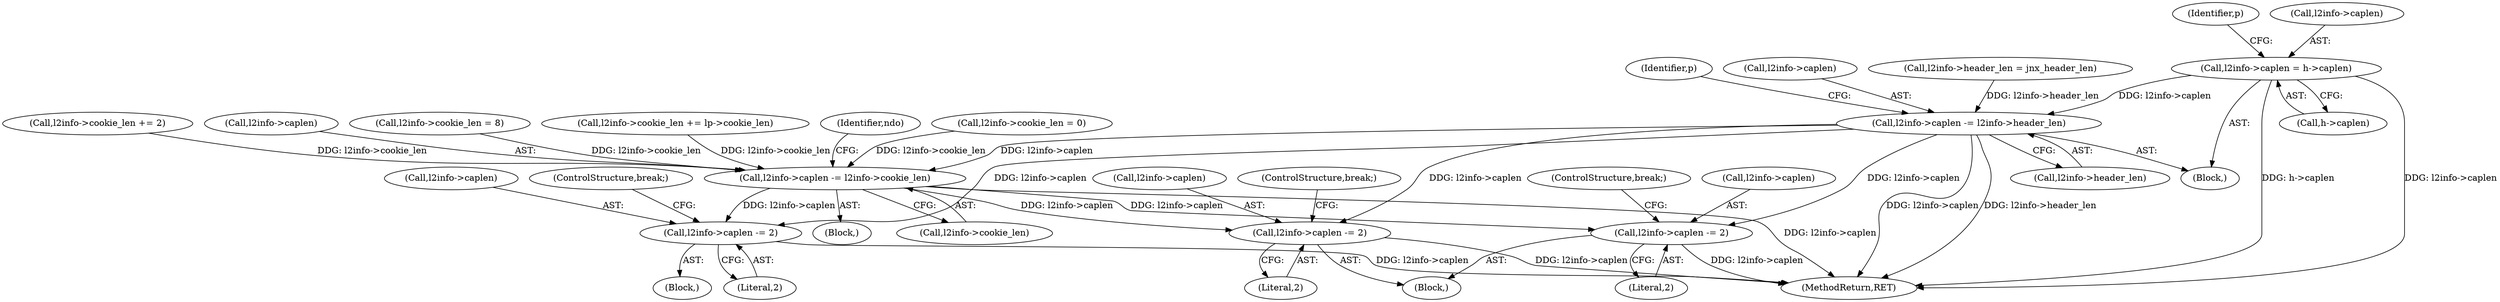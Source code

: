 digraph "0_tcpdump_b534e304568585707c4a92422aeca25cf908ff02_4@pointer" {
"1000165" [label="(Call,l2info->caplen = h->caplen)"];
"1000517" [label="(Call,l2info->caplen -= l2info->header_len)"];
"1000625" [label="(Call,l2info->caplen -= l2info->cookie_len)"];
"1000828" [label="(Call,l2info->caplen -= 2)"];
"1000882" [label="(Call,l2info->caplen -= 2)"];
"1000926" [label="(Call,l2info->caplen -= 2)"];
"1000926" [label="(Call,l2info->caplen -= 2)"];
"1000500" [label="(Call,l2info->header_len = jnx_header_len)"];
"1000930" [label="(Literal,2)"];
"1000882" [label="(Call,l2info->caplen -= 2)"];
"1000127" [label="(Block,)"];
"1000894" [label="(Block,)"];
"1000796" [label="(Block,)"];
"1000174" [label="(Identifier,p)"];
"1000574" [label="(Call,l2info->cookie_len = 8)"];
"1000526" [label="(Identifier,p)"];
"1000544" [label="(Call,l2info->cookie_len += lp->cookie_len)"];
"1000883" [label="(Call,l2info->caplen)"];
"1000629" [label="(Call,l2info->cookie_len)"];
"1000634" [label="(Identifier,ndo)"];
"1000927" [label="(Call,l2info->caplen)"];
"1000169" [label="(Call,h->caplen)"];
"1000886" [label="(Literal,2)"];
"1000166" [label="(Call,l2info->caplen)"];
"1000829" [label="(Call,l2info->caplen)"];
"1000625" [label="(Call,l2info->caplen -= l2info->cookie_len)"];
"1000833" [label="(ControlStructure,break;)"];
"1000887" [label="(ControlStructure,break;)"];
"1000165" [label="(Call,l2info->caplen = h->caplen)"];
"1000517" [label="(Call,l2info->caplen -= l2info->header_len)"];
"1000606" [label="(Call,l2info->cookie_len = 0)"];
"1000562" [label="(Call,l2info->cookie_len += 2)"];
"1001069" [label="(MethodReturn,RET)"];
"1000521" [label="(Call,l2info->header_len)"];
"1000828" [label="(Call,l2info->caplen -= 2)"];
"1000543" [label="(Block,)"];
"1000518" [label="(Call,l2info->caplen)"];
"1000832" [label="(Literal,2)"];
"1000931" [label="(ControlStructure,break;)"];
"1000626" [label="(Call,l2info->caplen)"];
"1000165" -> "1000127"  [label="AST: "];
"1000165" -> "1000169"  [label="CFG: "];
"1000166" -> "1000165"  [label="AST: "];
"1000169" -> "1000165"  [label="AST: "];
"1000174" -> "1000165"  [label="CFG: "];
"1000165" -> "1001069"  [label="DDG: h->caplen"];
"1000165" -> "1001069"  [label="DDG: l2info->caplen"];
"1000165" -> "1000517"  [label="DDG: l2info->caplen"];
"1000517" -> "1000127"  [label="AST: "];
"1000517" -> "1000521"  [label="CFG: "];
"1000518" -> "1000517"  [label="AST: "];
"1000521" -> "1000517"  [label="AST: "];
"1000526" -> "1000517"  [label="CFG: "];
"1000517" -> "1001069"  [label="DDG: l2info->caplen"];
"1000517" -> "1001069"  [label="DDG: l2info->header_len"];
"1000500" -> "1000517"  [label="DDG: l2info->header_len"];
"1000517" -> "1000625"  [label="DDG: l2info->caplen"];
"1000517" -> "1000828"  [label="DDG: l2info->caplen"];
"1000517" -> "1000882"  [label="DDG: l2info->caplen"];
"1000517" -> "1000926"  [label="DDG: l2info->caplen"];
"1000625" -> "1000543"  [label="AST: "];
"1000625" -> "1000629"  [label="CFG: "];
"1000626" -> "1000625"  [label="AST: "];
"1000629" -> "1000625"  [label="AST: "];
"1000634" -> "1000625"  [label="CFG: "];
"1000625" -> "1001069"  [label="DDG: l2info->caplen"];
"1000562" -> "1000625"  [label="DDG: l2info->cookie_len"];
"1000544" -> "1000625"  [label="DDG: l2info->cookie_len"];
"1000574" -> "1000625"  [label="DDG: l2info->cookie_len"];
"1000606" -> "1000625"  [label="DDG: l2info->cookie_len"];
"1000625" -> "1000828"  [label="DDG: l2info->caplen"];
"1000625" -> "1000882"  [label="DDG: l2info->caplen"];
"1000625" -> "1000926"  [label="DDG: l2info->caplen"];
"1000828" -> "1000796"  [label="AST: "];
"1000828" -> "1000832"  [label="CFG: "];
"1000829" -> "1000828"  [label="AST: "];
"1000832" -> "1000828"  [label="AST: "];
"1000833" -> "1000828"  [label="CFG: "];
"1000828" -> "1001069"  [label="DDG: l2info->caplen"];
"1000882" -> "1000796"  [label="AST: "];
"1000882" -> "1000886"  [label="CFG: "];
"1000883" -> "1000882"  [label="AST: "];
"1000886" -> "1000882"  [label="AST: "];
"1000887" -> "1000882"  [label="CFG: "];
"1000882" -> "1001069"  [label="DDG: l2info->caplen"];
"1000926" -> "1000894"  [label="AST: "];
"1000926" -> "1000930"  [label="CFG: "];
"1000927" -> "1000926"  [label="AST: "];
"1000930" -> "1000926"  [label="AST: "];
"1000931" -> "1000926"  [label="CFG: "];
"1000926" -> "1001069"  [label="DDG: l2info->caplen"];
}

